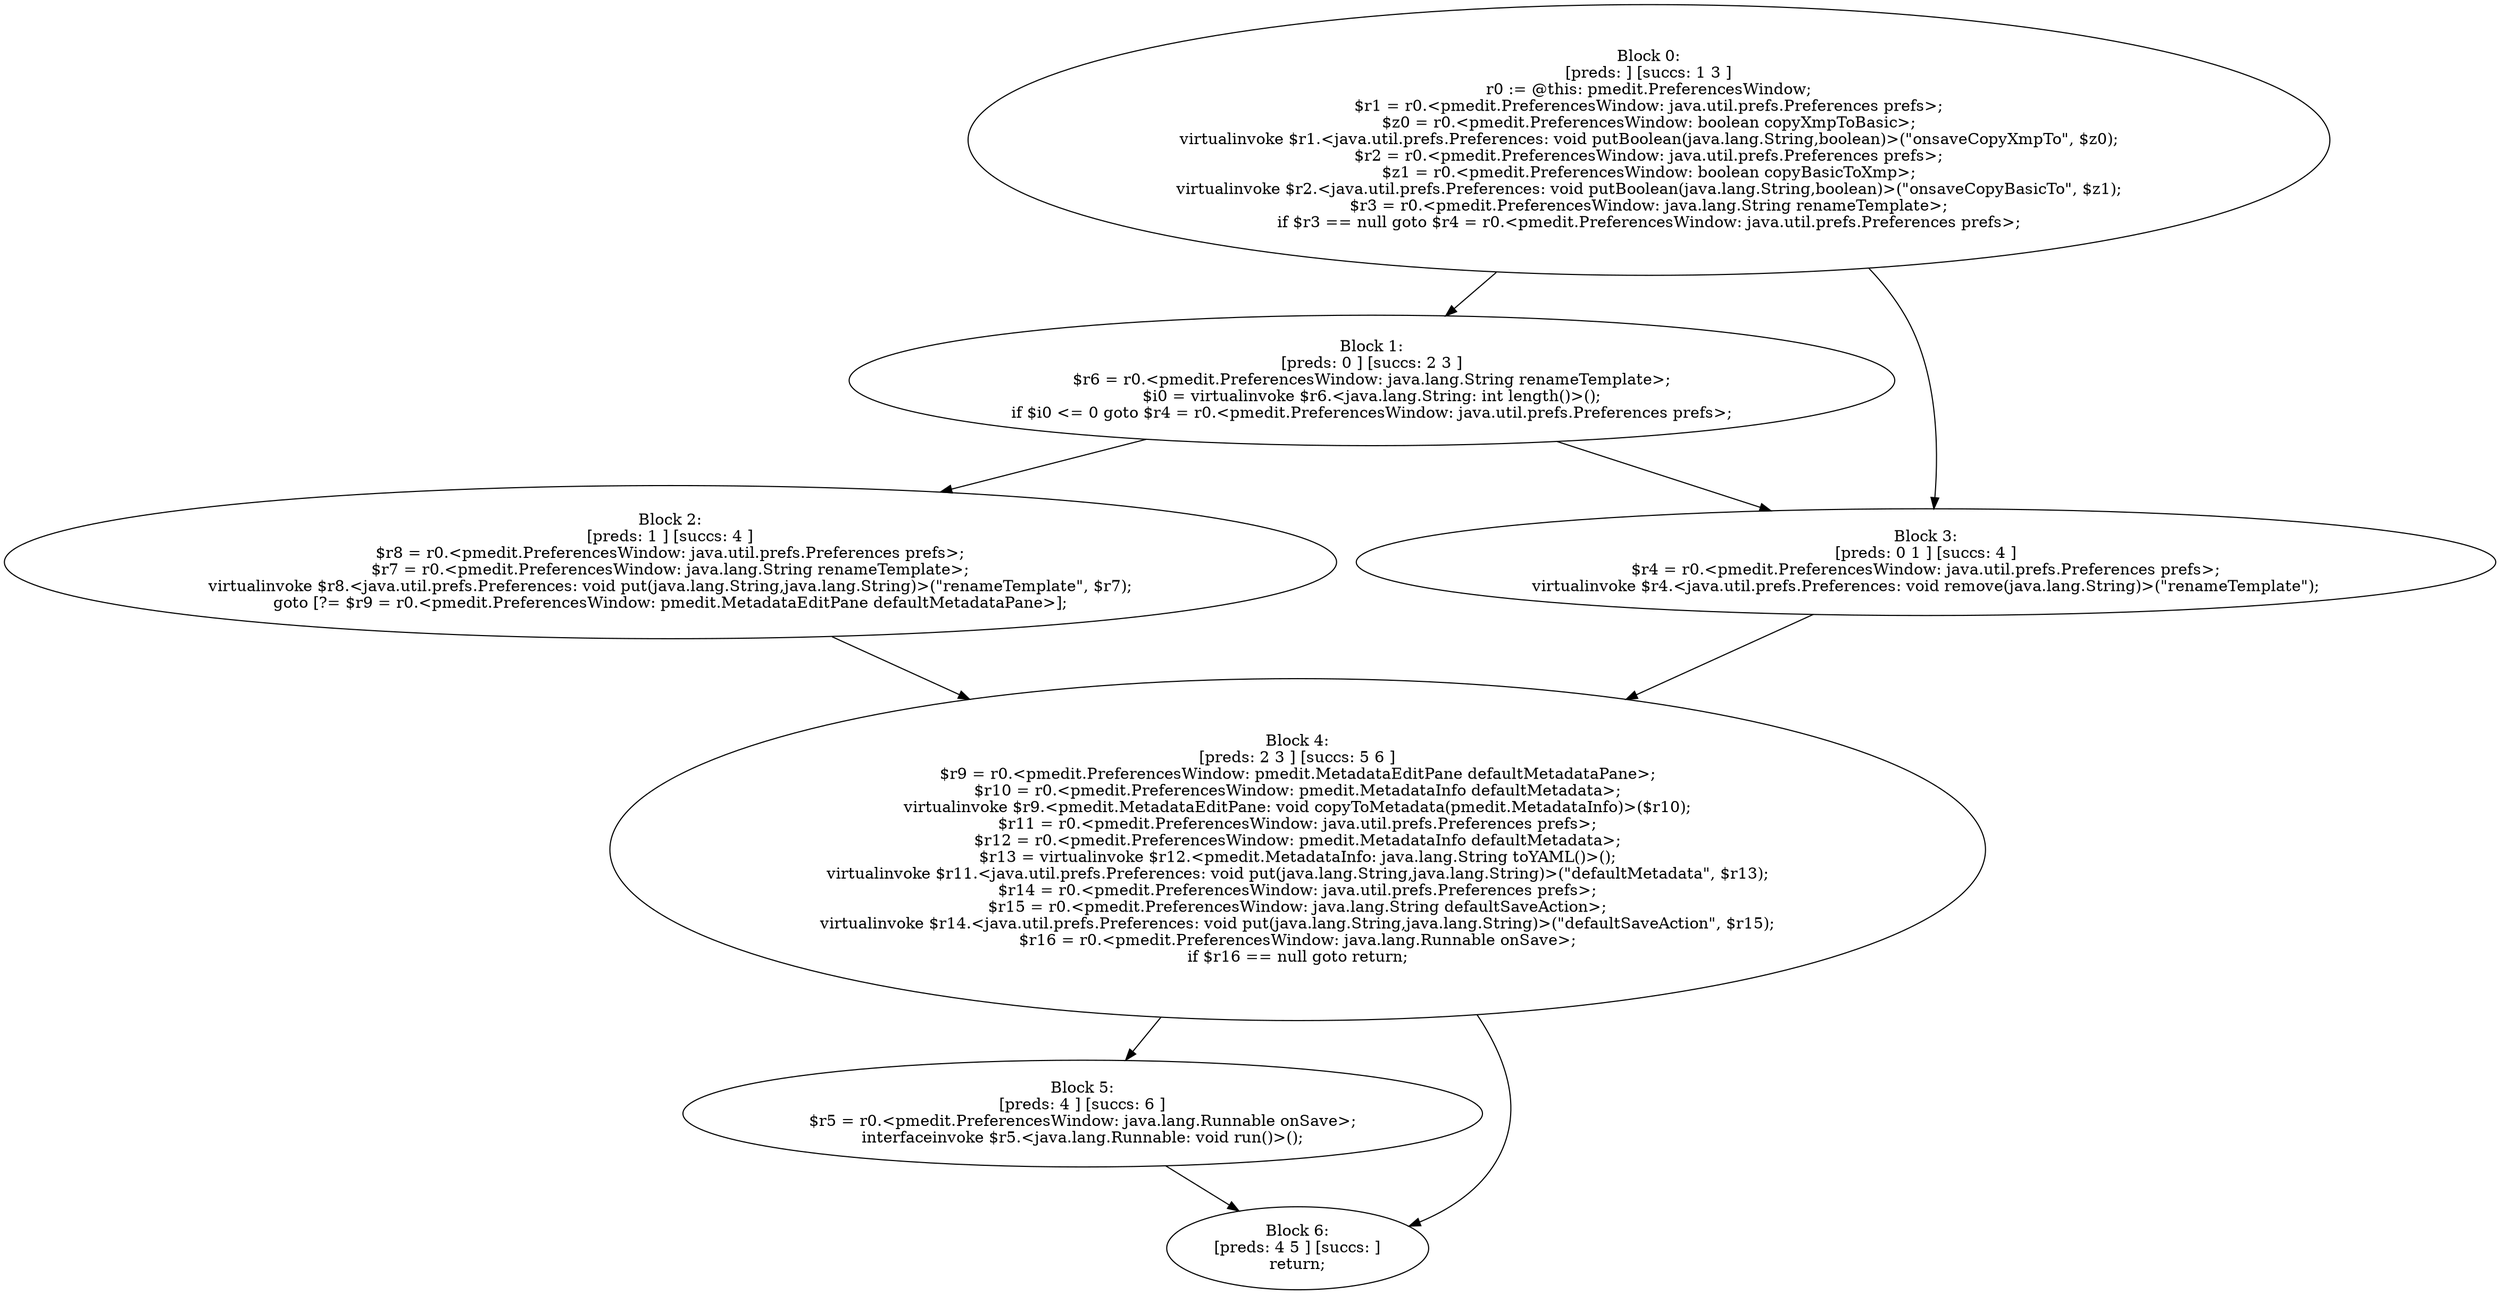 digraph "unitGraph" {
    "Block 0:
[preds: ] [succs: 1 3 ]
r0 := @this: pmedit.PreferencesWindow;
$r1 = r0.<pmedit.PreferencesWindow: java.util.prefs.Preferences prefs>;
$z0 = r0.<pmedit.PreferencesWindow: boolean copyXmpToBasic>;
virtualinvoke $r1.<java.util.prefs.Preferences: void putBoolean(java.lang.String,boolean)>(\"onsaveCopyXmpTo\", $z0);
$r2 = r0.<pmedit.PreferencesWindow: java.util.prefs.Preferences prefs>;
$z1 = r0.<pmedit.PreferencesWindow: boolean copyBasicToXmp>;
virtualinvoke $r2.<java.util.prefs.Preferences: void putBoolean(java.lang.String,boolean)>(\"onsaveCopyBasicTo\", $z1);
$r3 = r0.<pmedit.PreferencesWindow: java.lang.String renameTemplate>;
if $r3 == null goto $r4 = r0.<pmedit.PreferencesWindow: java.util.prefs.Preferences prefs>;
"
    "Block 1:
[preds: 0 ] [succs: 2 3 ]
$r6 = r0.<pmedit.PreferencesWindow: java.lang.String renameTemplate>;
$i0 = virtualinvoke $r6.<java.lang.String: int length()>();
if $i0 <= 0 goto $r4 = r0.<pmedit.PreferencesWindow: java.util.prefs.Preferences prefs>;
"
    "Block 2:
[preds: 1 ] [succs: 4 ]
$r8 = r0.<pmedit.PreferencesWindow: java.util.prefs.Preferences prefs>;
$r7 = r0.<pmedit.PreferencesWindow: java.lang.String renameTemplate>;
virtualinvoke $r8.<java.util.prefs.Preferences: void put(java.lang.String,java.lang.String)>(\"renameTemplate\", $r7);
goto [?= $r9 = r0.<pmedit.PreferencesWindow: pmedit.MetadataEditPane defaultMetadataPane>];
"
    "Block 3:
[preds: 0 1 ] [succs: 4 ]
$r4 = r0.<pmedit.PreferencesWindow: java.util.prefs.Preferences prefs>;
virtualinvoke $r4.<java.util.prefs.Preferences: void remove(java.lang.String)>(\"renameTemplate\");
"
    "Block 4:
[preds: 2 3 ] [succs: 5 6 ]
$r9 = r0.<pmedit.PreferencesWindow: pmedit.MetadataEditPane defaultMetadataPane>;
$r10 = r0.<pmedit.PreferencesWindow: pmedit.MetadataInfo defaultMetadata>;
virtualinvoke $r9.<pmedit.MetadataEditPane: void copyToMetadata(pmedit.MetadataInfo)>($r10);
$r11 = r0.<pmedit.PreferencesWindow: java.util.prefs.Preferences prefs>;
$r12 = r0.<pmedit.PreferencesWindow: pmedit.MetadataInfo defaultMetadata>;
$r13 = virtualinvoke $r12.<pmedit.MetadataInfo: java.lang.String toYAML()>();
virtualinvoke $r11.<java.util.prefs.Preferences: void put(java.lang.String,java.lang.String)>(\"defaultMetadata\", $r13);
$r14 = r0.<pmedit.PreferencesWindow: java.util.prefs.Preferences prefs>;
$r15 = r0.<pmedit.PreferencesWindow: java.lang.String defaultSaveAction>;
virtualinvoke $r14.<java.util.prefs.Preferences: void put(java.lang.String,java.lang.String)>(\"defaultSaveAction\", $r15);
$r16 = r0.<pmedit.PreferencesWindow: java.lang.Runnable onSave>;
if $r16 == null goto return;
"
    "Block 5:
[preds: 4 ] [succs: 6 ]
$r5 = r0.<pmedit.PreferencesWindow: java.lang.Runnable onSave>;
interfaceinvoke $r5.<java.lang.Runnable: void run()>();
"
    "Block 6:
[preds: 4 5 ] [succs: ]
return;
"
    "Block 0:
[preds: ] [succs: 1 3 ]
r0 := @this: pmedit.PreferencesWindow;
$r1 = r0.<pmedit.PreferencesWindow: java.util.prefs.Preferences prefs>;
$z0 = r0.<pmedit.PreferencesWindow: boolean copyXmpToBasic>;
virtualinvoke $r1.<java.util.prefs.Preferences: void putBoolean(java.lang.String,boolean)>(\"onsaveCopyXmpTo\", $z0);
$r2 = r0.<pmedit.PreferencesWindow: java.util.prefs.Preferences prefs>;
$z1 = r0.<pmedit.PreferencesWindow: boolean copyBasicToXmp>;
virtualinvoke $r2.<java.util.prefs.Preferences: void putBoolean(java.lang.String,boolean)>(\"onsaveCopyBasicTo\", $z1);
$r3 = r0.<pmedit.PreferencesWindow: java.lang.String renameTemplate>;
if $r3 == null goto $r4 = r0.<pmedit.PreferencesWindow: java.util.prefs.Preferences prefs>;
"->"Block 1:
[preds: 0 ] [succs: 2 3 ]
$r6 = r0.<pmedit.PreferencesWindow: java.lang.String renameTemplate>;
$i0 = virtualinvoke $r6.<java.lang.String: int length()>();
if $i0 <= 0 goto $r4 = r0.<pmedit.PreferencesWindow: java.util.prefs.Preferences prefs>;
";
    "Block 0:
[preds: ] [succs: 1 3 ]
r0 := @this: pmedit.PreferencesWindow;
$r1 = r0.<pmedit.PreferencesWindow: java.util.prefs.Preferences prefs>;
$z0 = r0.<pmedit.PreferencesWindow: boolean copyXmpToBasic>;
virtualinvoke $r1.<java.util.prefs.Preferences: void putBoolean(java.lang.String,boolean)>(\"onsaveCopyXmpTo\", $z0);
$r2 = r0.<pmedit.PreferencesWindow: java.util.prefs.Preferences prefs>;
$z1 = r0.<pmedit.PreferencesWindow: boolean copyBasicToXmp>;
virtualinvoke $r2.<java.util.prefs.Preferences: void putBoolean(java.lang.String,boolean)>(\"onsaveCopyBasicTo\", $z1);
$r3 = r0.<pmedit.PreferencesWindow: java.lang.String renameTemplate>;
if $r3 == null goto $r4 = r0.<pmedit.PreferencesWindow: java.util.prefs.Preferences prefs>;
"->"Block 3:
[preds: 0 1 ] [succs: 4 ]
$r4 = r0.<pmedit.PreferencesWindow: java.util.prefs.Preferences prefs>;
virtualinvoke $r4.<java.util.prefs.Preferences: void remove(java.lang.String)>(\"renameTemplate\");
";
    "Block 1:
[preds: 0 ] [succs: 2 3 ]
$r6 = r0.<pmedit.PreferencesWindow: java.lang.String renameTemplate>;
$i0 = virtualinvoke $r6.<java.lang.String: int length()>();
if $i0 <= 0 goto $r4 = r0.<pmedit.PreferencesWindow: java.util.prefs.Preferences prefs>;
"->"Block 2:
[preds: 1 ] [succs: 4 ]
$r8 = r0.<pmedit.PreferencesWindow: java.util.prefs.Preferences prefs>;
$r7 = r0.<pmedit.PreferencesWindow: java.lang.String renameTemplate>;
virtualinvoke $r8.<java.util.prefs.Preferences: void put(java.lang.String,java.lang.String)>(\"renameTemplate\", $r7);
goto [?= $r9 = r0.<pmedit.PreferencesWindow: pmedit.MetadataEditPane defaultMetadataPane>];
";
    "Block 1:
[preds: 0 ] [succs: 2 3 ]
$r6 = r0.<pmedit.PreferencesWindow: java.lang.String renameTemplate>;
$i0 = virtualinvoke $r6.<java.lang.String: int length()>();
if $i0 <= 0 goto $r4 = r0.<pmedit.PreferencesWindow: java.util.prefs.Preferences prefs>;
"->"Block 3:
[preds: 0 1 ] [succs: 4 ]
$r4 = r0.<pmedit.PreferencesWindow: java.util.prefs.Preferences prefs>;
virtualinvoke $r4.<java.util.prefs.Preferences: void remove(java.lang.String)>(\"renameTemplate\");
";
    "Block 2:
[preds: 1 ] [succs: 4 ]
$r8 = r0.<pmedit.PreferencesWindow: java.util.prefs.Preferences prefs>;
$r7 = r0.<pmedit.PreferencesWindow: java.lang.String renameTemplate>;
virtualinvoke $r8.<java.util.prefs.Preferences: void put(java.lang.String,java.lang.String)>(\"renameTemplate\", $r7);
goto [?= $r9 = r0.<pmedit.PreferencesWindow: pmedit.MetadataEditPane defaultMetadataPane>];
"->"Block 4:
[preds: 2 3 ] [succs: 5 6 ]
$r9 = r0.<pmedit.PreferencesWindow: pmedit.MetadataEditPane defaultMetadataPane>;
$r10 = r0.<pmedit.PreferencesWindow: pmedit.MetadataInfo defaultMetadata>;
virtualinvoke $r9.<pmedit.MetadataEditPane: void copyToMetadata(pmedit.MetadataInfo)>($r10);
$r11 = r0.<pmedit.PreferencesWindow: java.util.prefs.Preferences prefs>;
$r12 = r0.<pmedit.PreferencesWindow: pmedit.MetadataInfo defaultMetadata>;
$r13 = virtualinvoke $r12.<pmedit.MetadataInfo: java.lang.String toYAML()>();
virtualinvoke $r11.<java.util.prefs.Preferences: void put(java.lang.String,java.lang.String)>(\"defaultMetadata\", $r13);
$r14 = r0.<pmedit.PreferencesWindow: java.util.prefs.Preferences prefs>;
$r15 = r0.<pmedit.PreferencesWindow: java.lang.String defaultSaveAction>;
virtualinvoke $r14.<java.util.prefs.Preferences: void put(java.lang.String,java.lang.String)>(\"defaultSaveAction\", $r15);
$r16 = r0.<pmedit.PreferencesWindow: java.lang.Runnable onSave>;
if $r16 == null goto return;
";
    "Block 3:
[preds: 0 1 ] [succs: 4 ]
$r4 = r0.<pmedit.PreferencesWindow: java.util.prefs.Preferences prefs>;
virtualinvoke $r4.<java.util.prefs.Preferences: void remove(java.lang.String)>(\"renameTemplate\");
"->"Block 4:
[preds: 2 3 ] [succs: 5 6 ]
$r9 = r0.<pmedit.PreferencesWindow: pmedit.MetadataEditPane defaultMetadataPane>;
$r10 = r0.<pmedit.PreferencesWindow: pmedit.MetadataInfo defaultMetadata>;
virtualinvoke $r9.<pmedit.MetadataEditPane: void copyToMetadata(pmedit.MetadataInfo)>($r10);
$r11 = r0.<pmedit.PreferencesWindow: java.util.prefs.Preferences prefs>;
$r12 = r0.<pmedit.PreferencesWindow: pmedit.MetadataInfo defaultMetadata>;
$r13 = virtualinvoke $r12.<pmedit.MetadataInfo: java.lang.String toYAML()>();
virtualinvoke $r11.<java.util.prefs.Preferences: void put(java.lang.String,java.lang.String)>(\"defaultMetadata\", $r13);
$r14 = r0.<pmedit.PreferencesWindow: java.util.prefs.Preferences prefs>;
$r15 = r0.<pmedit.PreferencesWindow: java.lang.String defaultSaveAction>;
virtualinvoke $r14.<java.util.prefs.Preferences: void put(java.lang.String,java.lang.String)>(\"defaultSaveAction\", $r15);
$r16 = r0.<pmedit.PreferencesWindow: java.lang.Runnable onSave>;
if $r16 == null goto return;
";
    "Block 4:
[preds: 2 3 ] [succs: 5 6 ]
$r9 = r0.<pmedit.PreferencesWindow: pmedit.MetadataEditPane defaultMetadataPane>;
$r10 = r0.<pmedit.PreferencesWindow: pmedit.MetadataInfo defaultMetadata>;
virtualinvoke $r9.<pmedit.MetadataEditPane: void copyToMetadata(pmedit.MetadataInfo)>($r10);
$r11 = r0.<pmedit.PreferencesWindow: java.util.prefs.Preferences prefs>;
$r12 = r0.<pmedit.PreferencesWindow: pmedit.MetadataInfo defaultMetadata>;
$r13 = virtualinvoke $r12.<pmedit.MetadataInfo: java.lang.String toYAML()>();
virtualinvoke $r11.<java.util.prefs.Preferences: void put(java.lang.String,java.lang.String)>(\"defaultMetadata\", $r13);
$r14 = r0.<pmedit.PreferencesWindow: java.util.prefs.Preferences prefs>;
$r15 = r0.<pmedit.PreferencesWindow: java.lang.String defaultSaveAction>;
virtualinvoke $r14.<java.util.prefs.Preferences: void put(java.lang.String,java.lang.String)>(\"defaultSaveAction\", $r15);
$r16 = r0.<pmedit.PreferencesWindow: java.lang.Runnable onSave>;
if $r16 == null goto return;
"->"Block 5:
[preds: 4 ] [succs: 6 ]
$r5 = r0.<pmedit.PreferencesWindow: java.lang.Runnable onSave>;
interfaceinvoke $r5.<java.lang.Runnable: void run()>();
";
    "Block 4:
[preds: 2 3 ] [succs: 5 6 ]
$r9 = r0.<pmedit.PreferencesWindow: pmedit.MetadataEditPane defaultMetadataPane>;
$r10 = r0.<pmedit.PreferencesWindow: pmedit.MetadataInfo defaultMetadata>;
virtualinvoke $r9.<pmedit.MetadataEditPane: void copyToMetadata(pmedit.MetadataInfo)>($r10);
$r11 = r0.<pmedit.PreferencesWindow: java.util.prefs.Preferences prefs>;
$r12 = r0.<pmedit.PreferencesWindow: pmedit.MetadataInfo defaultMetadata>;
$r13 = virtualinvoke $r12.<pmedit.MetadataInfo: java.lang.String toYAML()>();
virtualinvoke $r11.<java.util.prefs.Preferences: void put(java.lang.String,java.lang.String)>(\"defaultMetadata\", $r13);
$r14 = r0.<pmedit.PreferencesWindow: java.util.prefs.Preferences prefs>;
$r15 = r0.<pmedit.PreferencesWindow: java.lang.String defaultSaveAction>;
virtualinvoke $r14.<java.util.prefs.Preferences: void put(java.lang.String,java.lang.String)>(\"defaultSaveAction\", $r15);
$r16 = r0.<pmedit.PreferencesWindow: java.lang.Runnable onSave>;
if $r16 == null goto return;
"->"Block 6:
[preds: 4 5 ] [succs: ]
return;
";
    "Block 5:
[preds: 4 ] [succs: 6 ]
$r5 = r0.<pmedit.PreferencesWindow: java.lang.Runnable onSave>;
interfaceinvoke $r5.<java.lang.Runnable: void run()>();
"->"Block 6:
[preds: 4 5 ] [succs: ]
return;
";
}
